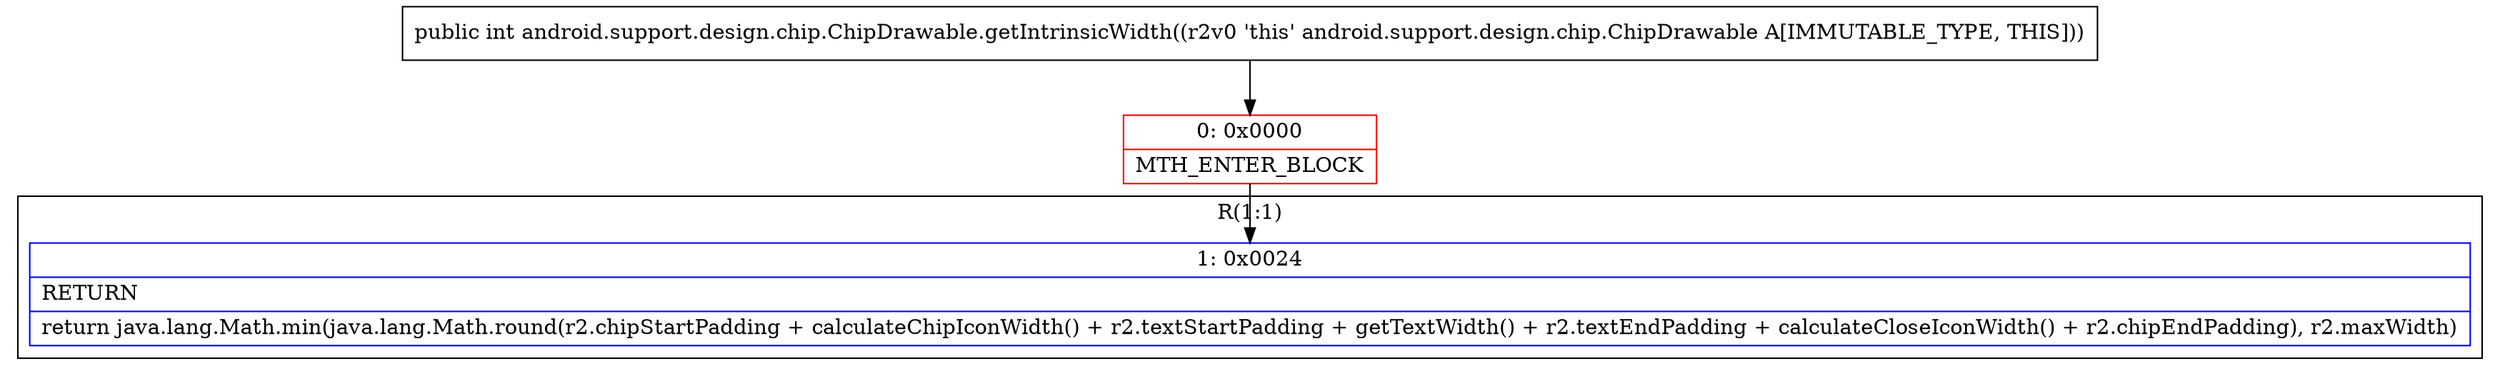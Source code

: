digraph "CFG forandroid.support.design.chip.ChipDrawable.getIntrinsicWidth()I" {
subgraph cluster_Region_2056546138 {
label = "R(1:1)";
node [shape=record,color=blue];
Node_1 [shape=record,label="{1\:\ 0x0024|RETURN\l|return java.lang.Math.min(java.lang.Math.round(r2.chipStartPadding + calculateChipIconWidth() + r2.textStartPadding + getTextWidth() + r2.textEndPadding + calculateCloseIconWidth() + r2.chipEndPadding), r2.maxWidth)\l}"];
}
Node_0 [shape=record,color=red,label="{0\:\ 0x0000|MTH_ENTER_BLOCK\l}"];
MethodNode[shape=record,label="{public int android.support.design.chip.ChipDrawable.getIntrinsicWidth((r2v0 'this' android.support.design.chip.ChipDrawable A[IMMUTABLE_TYPE, THIS])) }"];
MethodNode -> Node_0;
Node_0 -> Node_1;
}

